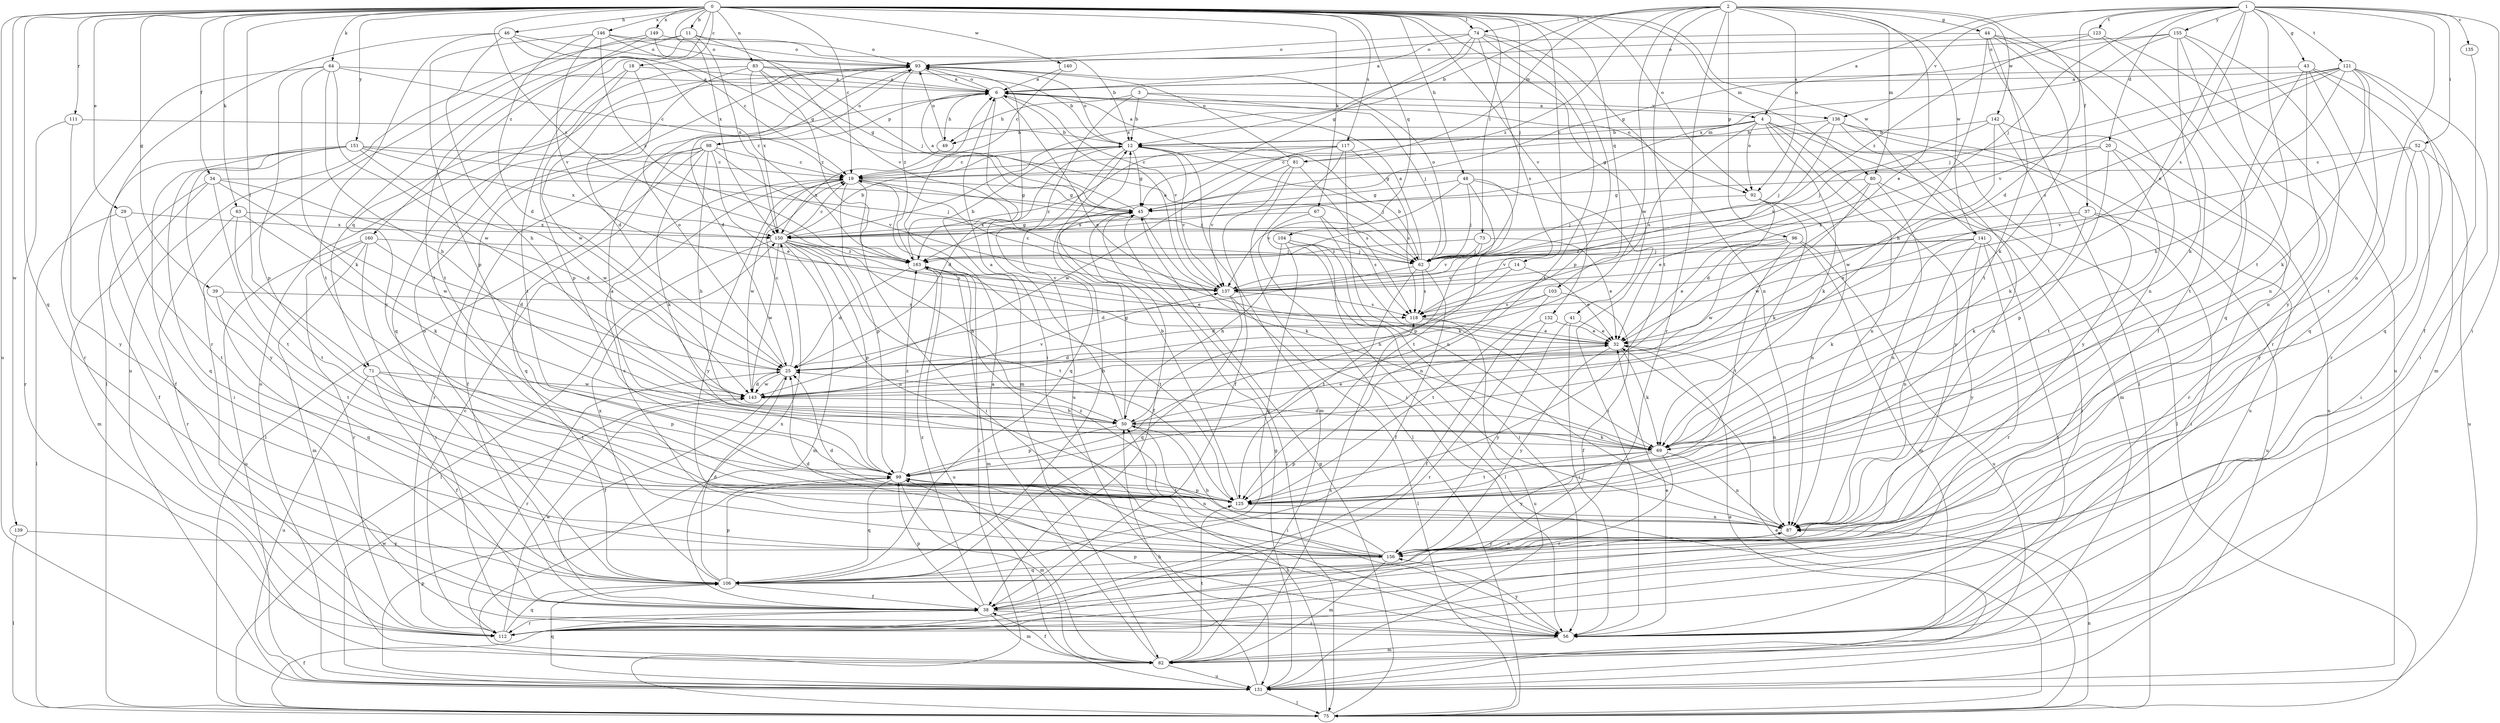 strict digraph  {
0;
1;
2;
3;
4;
6;
11;
12;
14;
18;
19;
20;
25;
29;
32;
34;
37;
38;
39;
41;
43;
44;
45;
46;
48;
49;
50;
52;
56;
62;
63;
64;
67;
69;
71;
73;
74;
75;
80;
81;
82;
83;
87;
92;
93;
96;
98;
99;
103;
104;
106;
111;
112;
117;
118;
121;
123;
125;
131;
132;
135;
136;
137;
139;
140;
141;
142;
143;
146;
149;
150;
151;
155;
156;
160;
163;
0 -> 11  [label=b];
0 -> 14  [label=c];
0 -> 18  [label=c];
0 -> 19  [label=c];
0 -> 29  [label=e];
0 -> 34  [label=f];
0 -> 39  [label=g];
0 -> 41  [label=g];
0 -> 46  [label=h];
0 -> 48  [label=h];
0 -> 62  [label=j];
0 -> 63  [label=k];
0 -> 64  [label=k];
0 -> 67  [label=k];
0 -> 71  [label=l];
0 -> 73  [label=l];
0 -> 74  [label=l];
0 -> 80  [label=m];
0 -> 83  [label=n];
0 -> 92  [label=o];
0 -> 103  [label=q];
0 -> 104  [label=q];
0 -> 106  [label=q];
0 -> 111  [label=r];
0 -> 117  [label=s];
0 -> 131  [label=u];
0 -> 132  [label=v];
0 -> 139  [label=w];
0 -> 140  [label=w];
0 -> 141  [label=w];
0 -> 146  [label=x];
0 -> 149  [label=x];
0 -> 150  [label=x];
0 -> 151  [label=y];
0 -> 160  [label=z];
0 -> 163  [label=z];
1 -> 4  [label=a];
1 -> 20  [label=d];
1 -> 25  [label=d];
1 -> 32  [label=e];
1 -> 43  [label=g];
1 -> 52  [label=i];
1 -> 56  [label=i];
1 -> 62  [label=j];
1 -> 87  [label=n];
1 -> 118  [label=s];
1 -> 121  [label=t];
1 -> 123  [label=t];
1 -> 125  [label=t];
1 -> 135  [label=v];
1 -> 136  [label=v];
1 -> 155  [label=y];
2 -> 12  [label=b];
2 -> 32  [label=e];
2 -> 37  [label=f];
2 -> 44  [label=g];
2 -> 74  [label=l];
2 -> 80  [label=m];
2 -> 81  [label=m];
2 -> 92  [label=o];
2 -> 96  [label=p];
2 -> 112  [label=r];
2 -> 125  [label=t];
2 -> 141  [label=w];
2 -> 142  [label=w];
2 -> 143  [label=w];
2 -> 163  [label=z];
3 -> 12  [label=b];
3 -> 49  [label=h];
3 -> 62  [label=j];
3 -> 131  [label=u];
3 -> 136  [label=v];
4 -> 12  [label=b];
4 -> 49  [label=h];
4 -> 69  [label=k];
4 -> 75  [label=l];
4 -> 81  [label=m];
4 -> 82  [label=m];
4 -> 87  [label=n];
4 -> 92  [label=o];
4 -> 118  [label=s];
4 -> 156  [label=y];
6 -> 4  [label=a];
6 -> 32  [label=e];
6 -> 49  [label=h];
6 -> 82  [label=m];
6 -> 92  [label=o];
6 -> 93  [label=o];
6 -> 98  [label=p];
6 -> 137  [label=v];
11 -> 93  [label=o];
11 -> 125  [label=t];
11 -> 131  [label=u];
11 -> 137  [label=v];
11 -> 150  [label=x];
11 -> 156  [label=y];
12 -> 19  [label=c];
12 -> 25  [label=d];
12 -> 45  [label=g];
12 -> 62  [label=j];
12 -> 82  [label=m];
12 -> 93  [label=o];
12 -> 106  [label=q];
12 -> 137  [label=v];
14 -> 32  [label=e];
14 -> 50  [label=h];
14 -> 137  [label=v];
18 -> 6  [label=a];
18 -> 25  [label=d];
18 -> 99  [label=p];
18 -> 125  [label=t];
19 -> 45  [label=g];
19 -> 56  [label=i];
19 -> 62  [label=j];
19 -> 75  [label=l];
19 -> 99  [label=p];
19 -> 143  [label=w];
19 -> 156  [label=y];
20 -> 19  [label=c];
20 -> 45  [label=g];
20 -> 99  [label=p];
20 -> 112  [label=r];
20 -> 125  [label=t];
25 -> 19  [label=c];
25 -> 38  [label=f];
25 -> 93  [label=o];
25 -> 112  [label=r];
25 -> 143  [label=w];
29 -> 75  [label=l];
29 -> 125  [label=t];
29 -> 150  [label=x];
32 -> 25  [label=d];
32 -> 69  [label=k];
32 -> 87  [label=n];
32 -> 156  [label=y];
34 -> 25  [label=d];
34 -> 38  [label=f];
34 -> 45  [label=g];
34 -> 82  [label=m];
34 -> 125  [label=t];
34 -> 143  [label=w];
37 -> 32  [label=e];
37 -> 56  [label=i];
37 -> 69  [label=k];
37 -> 131  [label=u];
37 -> 150  [label=x];
38 -> 56  [label=i];
38 -> 82  [label=m];
38 -> 99  [label=p];
38 -> 112  [label=r];
38 -> 150  [label=x];
38 -> 163  [label=z];
39 -> 106  [label=q];
39 -> 118  [label=s];
39 -> 125  [label=t];
41 -> 32  [label=e];
41 -> 56  [label=i];
41 -> 156  [label=y];
43 -> 6  [label=a];
43 -> 82  [label=m];
43 -> 87  [label=n];
43 -> 106  [label=q];
43 -> 112  [label=r];
43 -> 125  [label=t];
44 -> 38  [label=f];
44 -> 50  [label=h];
44 -> 69  [label=k];
44 -> 75  [label=l];
44 -> 87  [label=n];
44 -> 93  [label=o];
44 -> 125  [label=t];
45 -> 6  [label=a];
45 -> 38  [label=f];
45 -> 69  [label=k];
45 -> 75  [label=l];
45 -> 150  [label=x];
46 -> 19  [label=c];
46 -> 50  [label=h];
46 -> 75  [label=l];
46 -> 93  [label=o];
46 -> 125  [label=t];
46 -> 163  [label=z];
48 -> 45  [label=g];
48 -> 56  [label=i];
48 -> 62  [label=j];
48 -> 99  [label=p];
48 -> 125  [label=t];
48 -> 137  [label=v];
49 -> 93  [label=o];
49 -> 150  [label=x];
50 -> 6  [label=a];
50 -> 32  [label=e];
50 -> 45  [label=g];
50 -> 56  [label=i];
50 -> 69  [label=k];
50 -> 99  [label=p];
52 -> 19  [label=c];
52 -> 56  [label=i];
52 -> 131  [label=u];
52 -> 137  [label=v];
52 -> 156  [label=y];
56 -> 32  [label=e];
56 -> 82  [label=m];
56 -> 99  [label=p];
56 -> 156  [label=y];
62 -> 6  [label=a];
62 -> 12  [label=b];
62 -> 25  [label=d];
62 -> 38  [label=f];
62 -> 93  [label=o];
62 -> 118  [label=s];
62 -> 125  [label=t];
63 -> 69  [label=k];
63 -> 112  [label=r];
63 -> 125  [label=t];
63 -> 150  [label=x];
64 -> 6  [label=a];
64 -> 19  [label=c];
64 -> 50  [label=h];
64 -> 69  [label=k];
64 -> 99  [label=p];
64 -> 112  [label=r];
64 -> 143  [label=w];
67 -> 69  [label=k];
67 -> 87  [label=n];
67 -> 118  [label=s];
67 -> 150  [label=x];
69 -> 25  [label=d];
69 -> 87  [label=n];
69 -> 99  [label=p];
69 -> 112  [label=r];
69 -> 125  [label=t];
69 -> 156  [label=y];
71 -> 38  [label=f];
71 -> 99  [label=p];
71 -> 125  [label=t];
71 -> 131  [label=u];
71 -> 143  [label=w];
73 -> 32  [label=e];
73 -> 62  [label=j];
73 -> 137  [label=v];
73 -> 163  [label=z];
74 -> 6  [label=a];
74 -> 45  [label=g];
74 -> 87  [label=n];
74 -> 93  [label=o];
74 -> 99  [label=p];
74 -> 118  [label=s];
74 -> 125  [label=t];
74 -> 150  [label=x];
75 -> 32  [label=e];
75 -> 38  [label=f];
75 -> 45  [label=g];
75 -> 50  [label=h];
75 -> 87  [label=n];
80 -> 32  [label=e];
80 -> 45  [label=g];
80 -> 56  [label=i];
80 -> 87  [label=n];
80 -> 143  [label=w];
81 -> 6  [label=a];
81 -> 38  [label=f];
81 -> 56  [label=i];
81 -> 93  [label=o];
81 -> 118  [label=s];
81 -> 137  [label=v];
82 -> 6  [label=a];
82 -> 38  [label=f];
82 -> 118  [label=s];
82 -> 125  [label=t];
82 -> 131  [label=u];
83 -> 6  [label=a];
83 -> 12  [label=b];
83 -> 45  [label=g];
83 -> 143  [label=w];
83 -> 150  [label=x];
83 -> 163  [label=z];
83 -> 71  [label=q];
87 -> 25  [label=d];
87 -> 156  [label=y];
92 -> 25  [label=d];
92 -> 62  [label=j];
92 -> 69  [label=k];
92 -> 87  [label=n];
93 -> 6  [label=a];
93 -> 25  [label=d];
93 -> 56  [label=i];
93 -> 106  [label=q];
93 -> 163  [label=z];
96 -> 32  [label=e];
96 -> 82  [label=m];
96 -> 125  [label=t];
96 -> 131  [label=u];
96 -> 143  [label=w];
96 -> 163  [label=z];
98 -> 19  [label=c];
98 -> 32  [label=e];
98 -> 38  [label=f];
98 -> 50  [label=h];
98 -> 69  [label=k];
98 -> 75  [label=l];
98 -> 93  [label=o];
98 -> 106  [label=q];
98 -> 112  [label=r];
98 -> 137  [label=v];
99 -> 6  [label=a];
99 -> 82  [label=m];
99 -> 87  [label=n];
99 -> 106  [label=q];
99 -> 125  [label=t];
99 -> 163  [label=z];
103 -> 25  [label=d];
103 -> 38  [label=f];
103 -> 118  [label=s];
103 -> 125  [label=t];
104 -> 50  [label=h];
104 -> 56  [label=i];
104 -> 62  [label=j];
104 -> 75  [label=l];
104 -> 106  [label=q];
106 -> 12  [label=b];
106 -> 25  [label=d];
106 -> 38  [label=f];
106 -> 93  [label=o];
106 -> 99  [label=p];
106 -> 150  [label=x];
111 -> 12  [label=b];
111 -> 112  [label=r];
111 -> 156  [label=y];
112 -> 19  [label=c];
112 -> 106  [label=q];
112 -> 143  [label=w];
117 -> 19  [label=c];
117 -> 75  [label=l];
117 -> 87  [label=n];
117 -> 118  [label=s];
117 -> 143  [label=w];
117 -> 163  [label=z];
118 -> 32  [label=e];
118 -> 131  [label=u];
121 -> 6  [label=a];
121 -> 50  [label=h];
121 -> 56  [label=i];
121 -> 62  [label=j];
121 -> 69  [label=k];
121 -> 106  [label=q];
121 -> 118  [label=s];
121 -> 125  [label=t];
121 -> 137  [label=v];
123 -> 93  [label=o];
123 -> 106  [label=q];
123 -> 131  [label=u];
123 -> 163  [label=z];
125 -> 12  [label=b];
125 -> 87  [label=n];
125 -> 99  [label=p];
131 -> 32  [label=e];
131 -> 45  [label=g];
131 -> 50  [label=h];
131 -> 75  [label=l];
131 -> 93  [label=o];
131 -> 99  [label=p];
131 -> 106  [label=q];
131 -> 143  [label=w];
132 -> 32  [label=e];
132 -> 38  [label=f];
132 -> 112  [label=r];
135 -> 38  [label=f];
136 -> 12  [label=b];
136 -> 62  [label=j];
136 -> 87  [label=n];
136 -> 131  [label=u];
136 -> 137  [label=v];
136 -> 156  [label=y];
137 -> 6  [label=a];
137 -> 19  [label=c];
137 -> 75  [label=l];
137 -> 106  [label=q];
137 -> 118  [label=s];
139 -> 75  [label=l];
139 -> 156  [label=y];
140 -> 6  [label=a];
140 -> 19  [label=c];
141 -> 56  [label=i];
141 -> 62  [label=j];
141 -> 69  [label=k];
141 -> 87  [label=n];
141 -> 112  [label=r];
141 -> 137  [label=v];
141 -> 156  [label=y];
142 -> 12  [label=b];
142 -> 62  [label=j];
142 -> 69  [label=k];
142 -> 131  [label=u];
142 -> 143  [label=w];
143 -> 25  [label=d];
143 -> 50  [label=h];
143 -> 137  [label=v];
146 -> 12  [label=b];
146 -> 25  [label=d];
146 -> 45  [label=g];
146 -> 93  [label=o];
146 -> 99  [label=p];
146 -> 137  [label=v];
146 -> 163  [label=z];
149 -> 62  [label=j];
149 -> 93  [label=o];
149 -> 112  [label=r];
149 -> 125  [label=t];
150 -> 12  [label=b];
150 -> 19  [label=c];
150 -> 45  [label=g];
150 -> 50  [label=h];
150 -> 75  [label=l];
150 -> 82  [label=m];
150 -> 87  [label=n];
150 -> 99  [label=p];
150 -> 118  [label=s];
150 -> 125  [label=t];
150 -> 143  [label=w];
150 -> 163  [label=z];
151 -> 19  [label=c];
151 -> 38  [label=f];
151 -> 56  [label=i];
151 -> 62  [label=j];
151 -> 106  [label=q];
151 -> 143  [label=w];
151 -> 150  [label=x];
151 -> 156  [label=y];
155 -> 45  [label=g];
155 -> 69  [label=k];
155 -> 87  [label=n];
155 -> 93  [label=o];
155 -> 112  [label=r];
155 -> 150  [label=x];
155 -> 156  [label=y];
156 -> 19  [label=c];
156 -> 25  [label=d];
156 -> 50  [label=h];
156 -> 82  [label=m];
156 -> 87  [label=n];
156 -> 106  [label=q];
156 -> 163  [label=z];
160 -> 25  [label=d];
160 -> 56  [label=i];
160 -> 62  [label=j];
160 -> 82  [label=m];
160 -> 112  [label=r];
160 -> 131  [label=u];
163 -> 12  [label=b];
163 -> 25  [label=d];
163 -> 32  [label=e];
163 -> 82  [label=m];
163 -> 125  [label=t];
163 -> 131  [label=u];
163 -> 137  [label=v];
}
